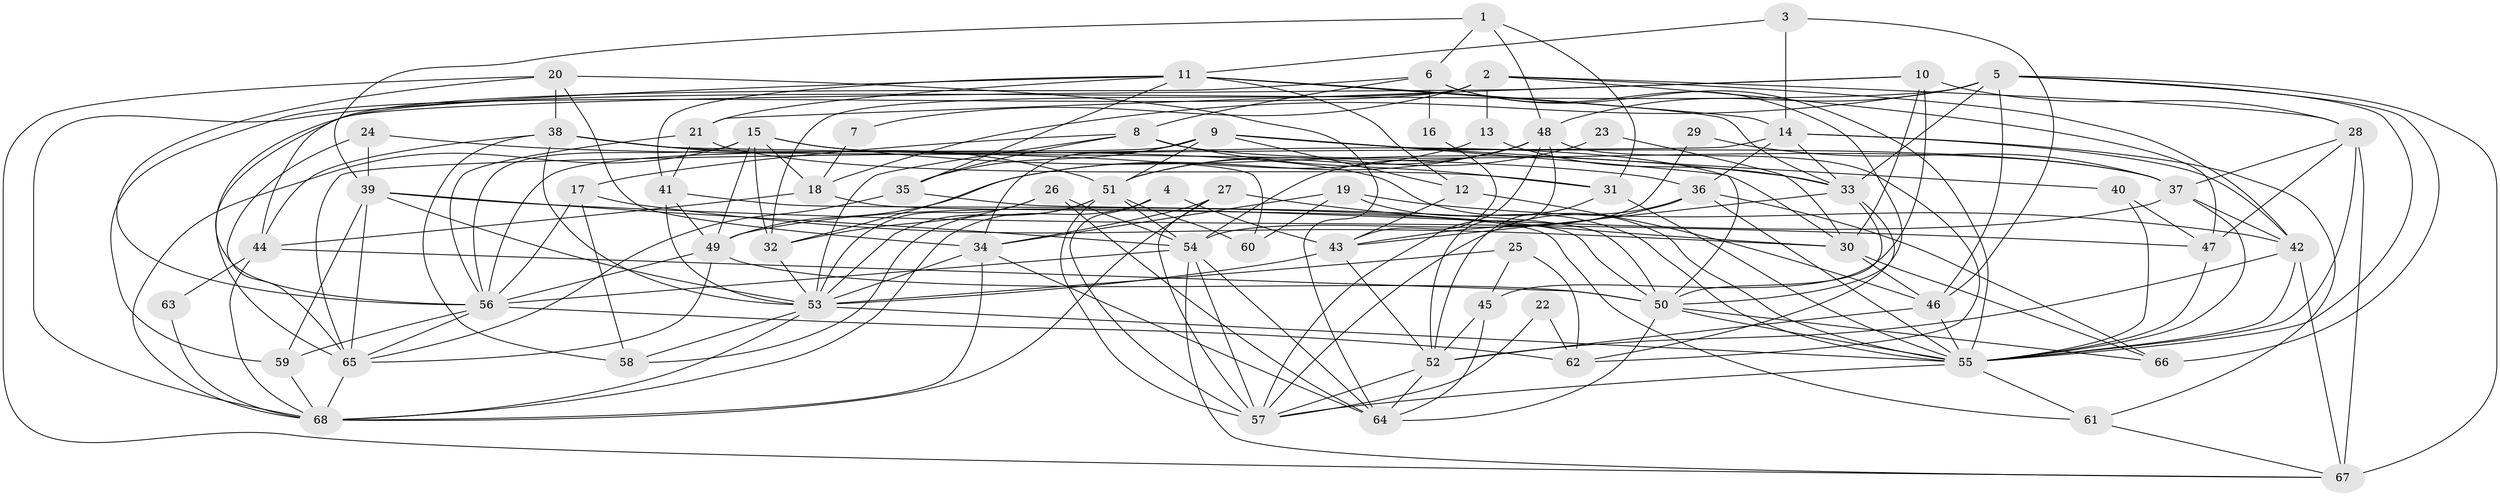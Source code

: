 // original degree distribution, {5: 0.16911764705882354, 4: 0.2867647058823529, 6: 0.08823529411764706, 3: 0.27941176470588236, 2: 0.125, 7: 0.022058823529411766, 8: 0.029411764705882353}
// Generated by graph-tools (version 1.1) at 2025/50/03/09/25 03:50:13]
// undirected, 68 vertices, 198 edges
graph export_dot {
graph [start="1"]
  node [color=gray90,style=filled];
  1;
  2;
  3;
  4;
  5;
  6;
  7;
  8;
  9;
  10;
  11;
  12;
  13;
  14;
  15;
  16;
  17;
  18;
  19;
  20;
  21;
  22;
  23;
  24;
  25;
  26;
  27;
  28;
  29;
  30;
  31;
  32;
  33;
  34;
  35;
  36;
  37;
  38;
  39;
  40;
  41;
  42;
  43;
  44;
  45;
  46;
  47;
  48;
  49;
  50;
  51;
  52;
  53;
  54;
  55;
  56;
  57;
  58;
  59;
  60;
  61;
  62;
  63;
  64;
  65;
  66;
  67;
  68;
  1 -- 6 [weight=1.0];
  1 -- 31 [weight=1.0];
  1 -- 39 [weight=1.0];
  1 -- 48 [weight=1.0];
  2 -- 7 [weight=1.0];
  2 -- 13 [weight=1.0];
  2 -- 28 [weight=1.0];
  2 -- 32 [weight=1.0];
  2 -- 42 [weight=1.0];
  2 -- 47 [weight=1.0];
  2 -- 59 [weight=1.0];
  3 -- 11 [weight=1.0];
  3 -- 14 [weight=1.0];
  3 -- 46 [weight=1.0];
  4 -- 43 [weight=1.0];
  4 -- 57 [weight=1.0];
  4 -- 68 [weight=1.0];
  5 -- 18 [weight=1.0];
  5 -- 33 [weight=1.0];
  5 -- 46 [weight=1.0];
  5 -- 48 [weight=1.0];
  5 -- 55 [weight=1.0];
  5 -- 65 [weight=1.0];
  5 -- 66 [weight=1.0];
  5 -- 67 [weight=1.0];
  6 -- 8 [weight=1.0];
  6 -- 16 [weight=1.0];
  6 -- 44 [weight=1.0];
  6 -- 50 [weight=1.0];
  6 -- 55 [weight=1.0];
  7 -- 18 [weight=1.0];
  8 -- 17 [weight=1.0];
  8 -- 31 [weight=1.0];
  8 -- 35 [weight=1.0];
  8 -- 37 [weight=1.0];
  8 -- 53 [weight=1.0];
  9 -- 12 [weight=1.0];
  9 -- 34 [weight=1.0];
  9 -- 35 [weight=1.0];
  9 -- 37 [weight=1.0];
  9 -- 40 [weight=1.0];
  9 -- 50 [weight=1.0];
  9 -- 51 [weight=1.0];
  9 -- 56 [weight=1.0];
  10 -- 21 [weight=1.0];
  10 -- 28 [weight=1.0];
  10 -- 30 [weight=1.0];
  10 -- 45 [weight=1.0];
  10 -- 56 [weight=1.0];
  11 -- 12 [weight=1.0];
  11 -- 14 [weight=1.0];
  11 -- 21 [weight=1.0];
  11 -- 33 [weight=1.0];
  11 -- 35 [weight=1.0];
  11 -- 41 [weight=1.0];
  11 -- 68 [weight=1.0];
  12 -- 43 [weight=1.0];
  12 -- 46 [weight=1.0];
  13 -- 32 [weight=1.0];
  13 -- 33 [weight=1.0];
  14 -- 33 [weight=1.0];
  14 -- 36 [weight=1.0];
  14 -- 42 [weight=1.0];
  14 -- 61 [weight=1.0];
  14 -- 65 [weight=1.0];
  15 -- 18 [weight=1.0];
  15 -- 30 [weight=1.0];
  15 -- 32 [weight=1.0];
  15 -- 33 [weight=1.0];
  15 -- 49 [weight=1.0];
  15 -- 56 [weight=1.0];
  15 -- 68 [weight=1.0];
  16 -- 43 [weight=1.0];
  17 -- 30 [weight=1.0];
  17 -- 56 [weight=1.0];
  17 -- 58 [weight=1.0];
  18 -- 44 [weight=1.0];
  18 -- 50 [weight=1.0];
  19 -- 34 [weight=1.0];
  19 -- 42 [weight=1.0];
  19 -- 55 [weight=1.0];
  19 -- 60 [weight=1.0];
  20 -- 34 [weight=1.0];
  20 -- 38 [weight=1.0];
  20 -- 56 [weight=1.0];
  20 -- 64 [weight=1.0];
  20 -- 67 [weight=1.0];
  21 -- 31 [weight=1.0];
  21 -- 41 [weight=1.0];
  21 -- 56 [weight=1.0];
  22 -- 57 [weight=1.0];
  22 -- 62 [weight=1.0];
  23 -- 30 [weight=1.0];
  23 -- 51 [weight=1.0];
  24 -- 36 [weight=1.0];
  24 -- 39 [weight=1.0];
  24 -- 65 [weight=1.0];
  25 -- 45 [weight=1.0];
  25 -- 53 [weight=1.0];
  25 -- 62 [weight=1.0];
  26 -- 32 [weight=1.0];
  26 -- 53 [weight=1.0];
  26 -- 54 [weight=1.0];
  26 -- 64 [weight=1.0];
  27 -- 30 [weight=1.0];
  27 -- 34 [weight=1.0];
  27 -- 57 [weight=1.0];
  27 -- 68 [weight=1.0];
  28 -- 37 [weight=1.0];
  28 -- 47 [weight=1.0];
  28 -- 55 [weight=1.0];
  28 -- 67 [weight=1.0];
  29 -- 37 [weight=1.0];
  29 -- 54 [weight=1.0];
  30 -- 46 [weight=1.0];
  30 -- 66 [weight=1.0];
  31 -- 52 [weight=1.0];
  31 -- 55 [weight=1.0];
  32 -- 53 [weight=1.0];
  33 -- 43 [weight=1.0];
  33 -- 50 [weight=1.0];
  33 -- 62 [weight=1.0];
  34 -- 53 [weight=1.0];
  34 -- 64 [weight=1.0];
  34 -- 68 [weight=1.0];
  35 -- 50 [weight=1.0];
  35 -- 65 [weight=1.0];
  36 -- 43 [weight=1.0];
  36 -- 55 [weight=1.0];
  36 -- 57 [weight=1.0];
  36 -- 66 [weight=1.0];
  37 -- 42 [weight=1.0];
  37 -- 49 [weight=1.0];
  37 -- 55 [weight=1.0];
  38 -- 44 [weight=1.0];
  38 -- 51 [weight=1.0];
  38 -- 53 [weight=1.0];
  38 -- 55 [weight=1.0];
  38 -- 58 [weight=1.0];
  38 -- 60 [weight=1.0];
  39 -- 47 [weight=1.0];
  39 -- 53 [weight=1.0];
  39 -- 54 [weight=1.0];
  39 -- 59 [weight=1.0];
  39 -- 65 [weight=1.0];
  40 -- 47 [weight=1.0];
  40 -- 55 [weight=1.0];
  41 -- 49 [weight=1.0];
  41 -- 53 [weight=1.0];
  41 -- 61 [weight=1.0];
  42 -- 52 [weight=1.0];
  42 -- 55 [weight=1.0];
  42 -- 67 [weight=1.0];
  43 -- 52 [weight=1.0];
  43 -- 53 [weight=1.0];
  44 -- 50 [weight=1.0];
  44 -- 63 [weight=1.0];
  44 -- 68 [weight=1.0];
  45 -- 52 [weight=1.0];
  45 -- 64 [weight=1.0];
  46 -- 52 [weight=1.0];
  46 -- 55 [weight=1.0];
  47 -- 55 [weight=1.0];
  48 -- 49 [weight=1.0];
  48 -- 51 [weight=1.0];
  48 -- 52 [weight=1.0];
  48 -- 54 [weight=1.0];
  48 -- 57 [weight=2.0];
  48 -- 62 [weight=1.0];
  49 -- 50 [weight=1.0];
  49 -- 56 [weight=1.0];
  49 -- 65 [weight=1.0];
  50 -- 55 [weight=1.0];
  50 -- 64 [weight=1.0];
  50 -- 66 [weight=1.0];
  51 -- 53 [weight=1.0];
  51 -- 54 [weight=1.0];
  51 -- 57 [weight=1.0];
  51 -- 58 [weight=1.0];
  51 -- 60 [weight=1.0];
  52 -- 57 [weight=1.0];
  52 -- 64 [weight=1.0];
  53 -- 55 [weight=1.0];
  53 -- 58 [weight=1.0];
  53 -- 68 [weight=1.0];
  54 -- 56 [weight=1.0];
  54 -- 57 [weight=1.0];
  54 -- 64 [weight=1.0];
  54 -- 67 [weight=1.0];
  55 -- 57 [weight=1.0];
  55 -- 61 [weight=1.0];
  56 -- 59 [weight=1.0];
  56 -- 62 [weight=1.0];
  56 -- 65 [weight=1.0];
  59 -- 68 [weight=1.0];
  61 -- 67 [weight=1.0];
  63 -- 68 [weight=1.0];
  65 -- 68 [weight=1.0];
}
